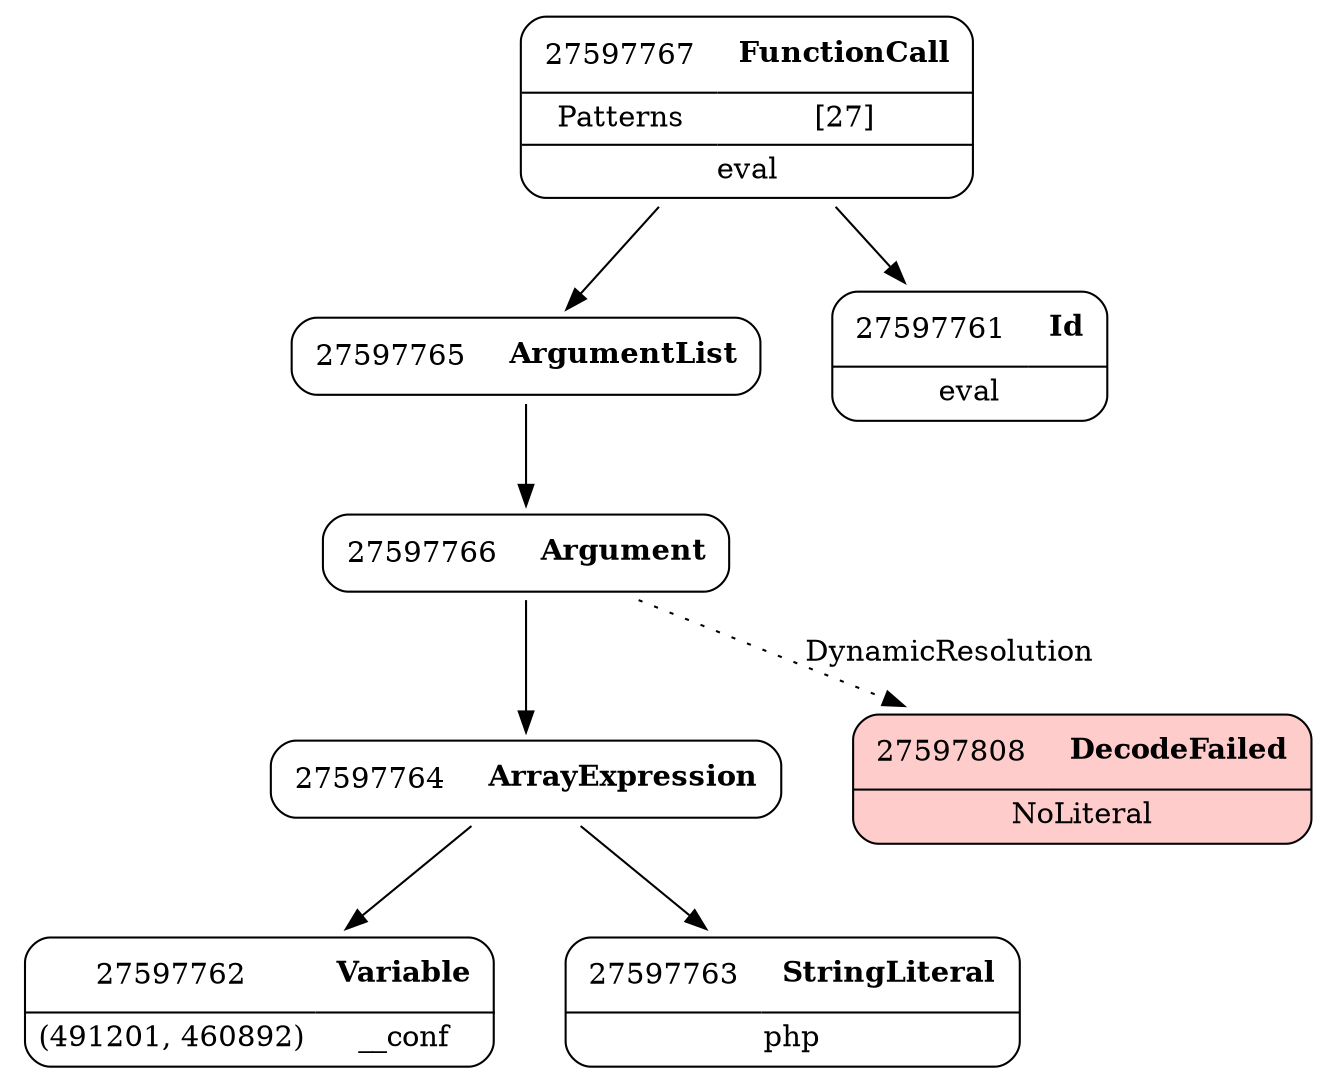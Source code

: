 digraph ast {
node [shape=none];
27597765 [label=<<TABLE border='1' cellspacing='0' cellpadding='10' style='rounded' ><TR><TD border='0'>27597765</TD><TD border='0'><B>ArgumentList</B></TD></TR></TABLE>>];
27597765 -> 27597766 [weight=2];
27597764 [label=<<TABLE border='1' cellspacing='0' cellpadding='10' style='rounded' ><TR><TD border='0'>27597764</TD><TD border='0'><B>ArrayExpression</B></TD></TR></TABLE>>];
27597764 -> 27597762 [weight=2];
27597764 -> 27597763 [weight=2];
27597767 [label=<<TABLE border='1' cellspacing='0' cellpadding='10' style='rounded' ><TR><TD border='0'>27597767</TD><TD border='0'><B>FunctionCall</B></TD></TR><HR/><TR><TD border='0' cellpadding='5'>Patterns</TD><TD border='0' cellpadding='5'>[27]</TD></TR><HR/><TR><TD border='0' cellpadding='5' colspan='2'>eval</TD></TR></TABLE>>];
27597767 -> 27597761 [weight=2];
27597767 -> 27597765 [weight=2];
27597766 [label=<<TABLE border='1' cellspacing='0' cellpadding='10' style='rounded' ><TR><TD border='0'>27597766</TD><TD border='0'><B>Argument</B></TD></TR></TABLE>>];
27597766 -> 27597764 [weight=2];
27597766 -> 27597808 [style=dotted,label=DynamicResolution];
27597761 [label=<<TABLE border='1' cellspacing='0' cellpadding='10' style='rounded' ><TR><TD border='0'>27597761</TD><TD border='0'><B>Id</B></TD></TR><HR/><TR><TD border='0' cellpadding='5' colspan='2'>eval</TD></TR></TABLE>>];
27597808 [label=<<TABLE border='1' cellspacing='0' cellpadding='10' style='rounded' bgcolor='#FFCCCC' ><TR><TD border='0'>27597808</TD><TD border='0'><B>DecodeFailed</B></TD></TR><HR/><TR><TD border='0' cellpadding='5' colspan='2'>NoLiteral</TD></TR></TABLE>>];
27597763 [label=<<TABLE border='1' cellspacing='0' cellpadding='10' style='rounded' ><TR><TD border='0'>27597763</TD><TD border='0'><B>StringLiteral</B></TD></TR><HR/><TR><TD border='0' cellpadding='5' colspan='2'>php</TD></TR></TABLE>>];
27597762 [label=<<TABLE border='1' cellspacing='0' cellpadding='10' style='rounded' ><TR><TD border='0'>27597762</TD><TD border='0'><B>Variable</B></TD></TR><HR/><TR><TD border='0' cellpadding='5'>(491201, 460892)</TD><TD border='0' cellpadding='5'>__conf</TD></TR></TABLE>>];
}

